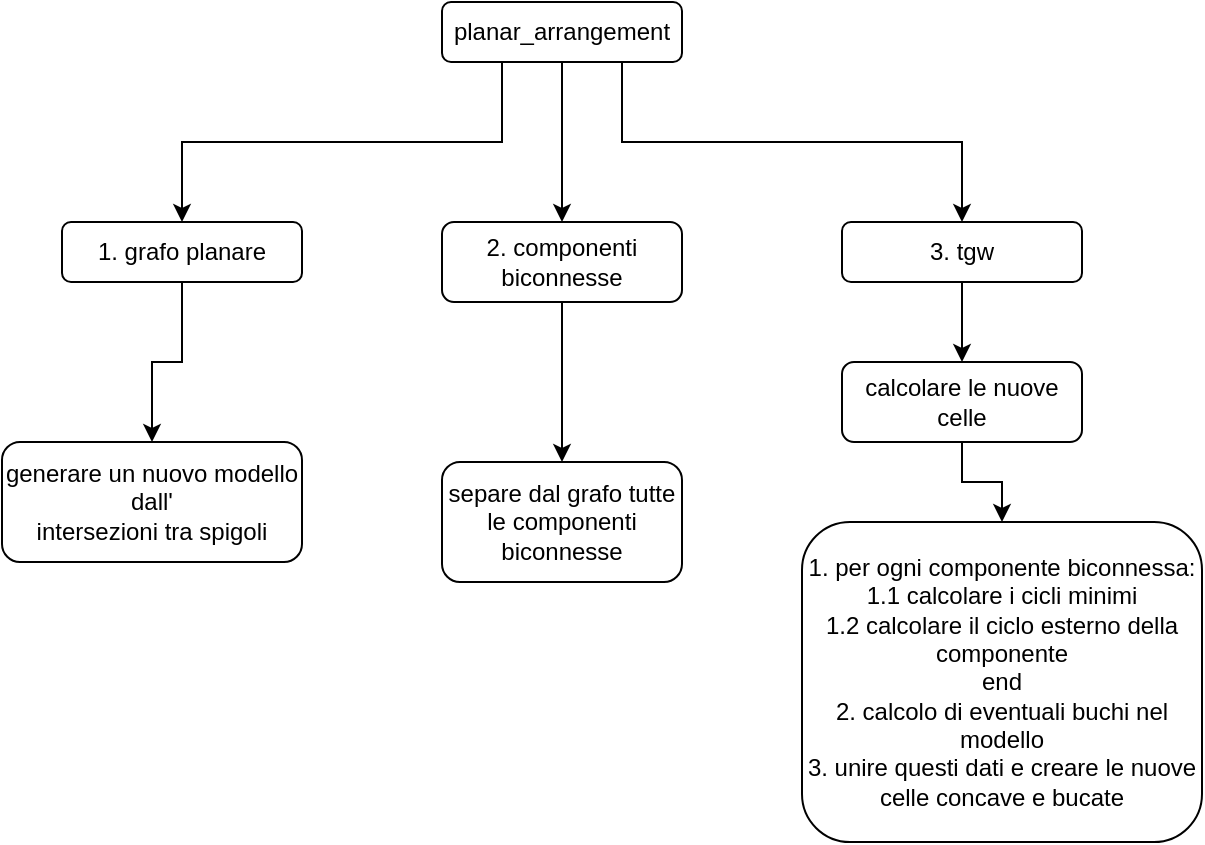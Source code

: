 <mxfile version="14.9.6"><diagram id="942NX6OTBA1WpYn3k8bg" name="Page-1"><mxGraphModel dx="1038" dy="603" grid="1" gridSize="10" guides="1" tooltips="1" connect="1" arrows="1" fold="1" page="1" pageScale="1" pageWidth="827" pageHeight="1169" math="0" shadow="0"><root><mxCell id="0"/><mxCell id="1" parent="0"/><mxCell id="3ysLvm8Xv0UAgdeL7LrV-10" style="edgeStyle=orthogonalEdgeStyle;rounded=0;orthogonalLoop=1;jettySize=auto;html=1;exitX=0.5;exitY=1;exitDx=0;exitDy=0;entryX=0.5;entryY=0;entryDx=0;entryDy=0;" edge="1" parent="1" source="oyXT7Q6oEjw-ia0gHbAu-1" target="3ysLvm8Xv0UAgdeL7LrV-9"><mxGeometry relative="1" as="geometry"/></mxCell><mxCell id="oyXT7Q6oEjw-ia0gHbAu-1" value="1. grafo planare" style="rounded=1;whiteSpace=wrap;html=1;" parent="1" vertex="1"><mxGeometry x="160" y="150" width="120" height="30" as="geometry"/></mxCell><mxCell id="3ysLvm8Xv0UAgdeL7LrV-4" style="edgeStyle=orthogonalEdgeStyle;rounded=0;orthogonalLoop=1;jettySize=auto;html=1;exitX=0.25;exitY=1;exitDx=0;exitDy=0;entryX=0.5;entryY=0;entryDx=0;entryDy=0;" edge="1" parent="1" source="3ysLvm8Xv0UAgdeL7LrV-1" target="oyXT7Q6oEjw-ia0gHbAu-1"><mxGeometry relative="1" as="geometry"/></mxCell><mxCell id="3ysLvm8Xv0UAgdeL7LrV-5" style="edgeStyle=orthogonalEdgeStyle;rounded=0;orthogonalLoop=1;jettySize=auto;html=1;exitX=0.5;exitY=1;exitDx=0;exitDy=0;entryX=0.5;entryY=0;entryDx=0;entryDy=0;" edge="1" parent="1" source="3ysLvm8Xv0UAgdeL7LrV-1" target="3ysLvm8Xv0UAgdeL7LrV-3"><mxGeometry relative="1" as="geometry"/></mxCell><mxCell id="3ysLvm8Xv0UAgdeL7LrV-6" style="edgeStyle=orthogonalEdgeStyle;rounded=0;orthogonalLoop=1;jettySize=auto;html=1;exitX=0.75;exitY=1;exitDx=0;exitDy=0;entryX=0.5;entryY=0;entryDx=0;entryDy=0;" edge="1" parent="1" source="3ysLvm8Xv0UAgdeL7LrV-1" target="3ysLvm8Xv0UAgdeL7LrV-2"><mxGeometry relative="1" as="geometry"/></mxCell><mxCell id="3ysLvm8Xv0UAgdeL7LrV-1" value="planar_arrangement" style="rounded=1;whiteSpace=wrap;html=1;" vertex="1" parent="1"><mxGeometry x="350" y="40" width="120" height="30" as="geometry"/></mxCell><mxCell id="3ysLvm8Xv0UAgdeL7LrV-14" style="edgeStyle=orthogonalEdgeStyle;rounded=0;orthogonalLoop=1;jettySize=auto;html=1;exitX=0.5;exitY=1;exitDx=0;exitDy=0;entryX=0.5;entryY=0;entryDx=0;entryDy=0;" edge="1" parent="1" source="3ysLvm8Xv0UAgdeL7LrV-2" target="3ysLvm8Xv0UAgdeL7LrV-13"><mxGeometry relative="1" as="geometry"/></mxCell><mxCell id="3ysLvm8Xv0UAgdeL7LrV-2" value="3. tgw" style="rounded=1;whiteSpace=wrap;html=1;" vertex="1" parent="1"><mxGeometry x="550" y="150" width="120" height="30" as="geometry"/></mxCell><mxCell id="3ysLvm8Xv0UAgdeL7LrV-12" style="edgeStyle=orthogonalEdgeStyle;rounded=0;orthogonalLoop=1;jettySize=auto;html=1;exitX=0.5;exitY=1;exitDx=0;exitDy=0;entryX=0.5;entryY=0;entryDx=0;entryDy=0;" edge="1" parent="1" source="3ysLvm8Xv0UAgdeL7LrV-3" target="3ysLvm8Xv0UAgdeL7LrV-11"><mxGeometry relative="1" as="geometry"/></mxCell><mxCell id="3ysLvm8Xv0UAgdeL7LrV-3" value="2. componenti biconnesse" style="rounded=1;whiteSpace=wrap;html=1;" vertex="1" parent="1"><mxGeometry x="350" y="150" width="120" height="40" as="geometry"/></mxCell><mxCell id="3ysLvm8Xv0UAgdeL7LrV-9" value="generare un nuovo modello dall'&lt;br&gt;&lt;div&gt;intersezioni tra spigoli &lt;br&gt;&lt;/div&gt;" style="rounded=1;whiteSpace=wrap;html=1;" vertex="1" parent="1"><mxGeometry x="130" y="260" width="150" height="60" as="geometry"/></mxCell><mxCell id="3ysLvm8Xv0UAgdeL7LrV-11" value="separe dal grafo tutte le componenti biconnesse" style="rounded=1;whiteSpace=wrap;html=1;" vertex="1" parent="1"><mxGeometry x="350" y="270" width="120" height="60" as="geometry"/></mxCell><mxCell id="3ysLvm8Xv0UAgdeL7LrV-16" value="" style="edgeStyle=orthogonalEdgeStyle;rounded=0;orthogonalLoop=1;jettySize=auto;html=1;" edge="1" parent="1" source="3ysLvm8Xv0UAgdeL7LrV-13" target="3ysLvm8Xv0UAgdeL7LrV-15"><mxGeometry relative="1" as="geometry"/></mxCell><mxCell id="3ysLvm8Xv0UAgdeL7LrV-13" value="calcolare le nuove celle " style="rounded=1;whiteSpace=wrap;html=1;" vertex="1" parent="1"><mxGeometry x="550" y="220" width="120" height="40" as="geometry"/></mxCell><mxCell id="3ysLvm8Xv0UAgdeL7LrV-15" value="&lt;div&gt;1. per ogni componente biconnessa:&lt;/div&gt;&lt;div&gt; 1.1 calcolare i cicli minimi&lt;/div&gt;&lt;div&gt;1.2 calcolare il ciclo esterno della componente &lt;br&gt;&lt;/div&gt;&lt;div&gt;end&lt;br&gt;&lt;/div&gt;&lt;div&gt;2. calcolo di eventuali buchi nel modello&lt;/div&gt;&lt;div&gt;3. unire questi dati e creare le nuove celle concave e bucate&lt;br&gt;&lt;/div&gt;" style="rounded=1;whiteSpace=wrap;html=1;" vertex="1" parent="1"><mxGeometry x="530" y="300" width="200" height="160" as="geometry"/></mxCell></root></mxGraphModel></diagram></mxfile>